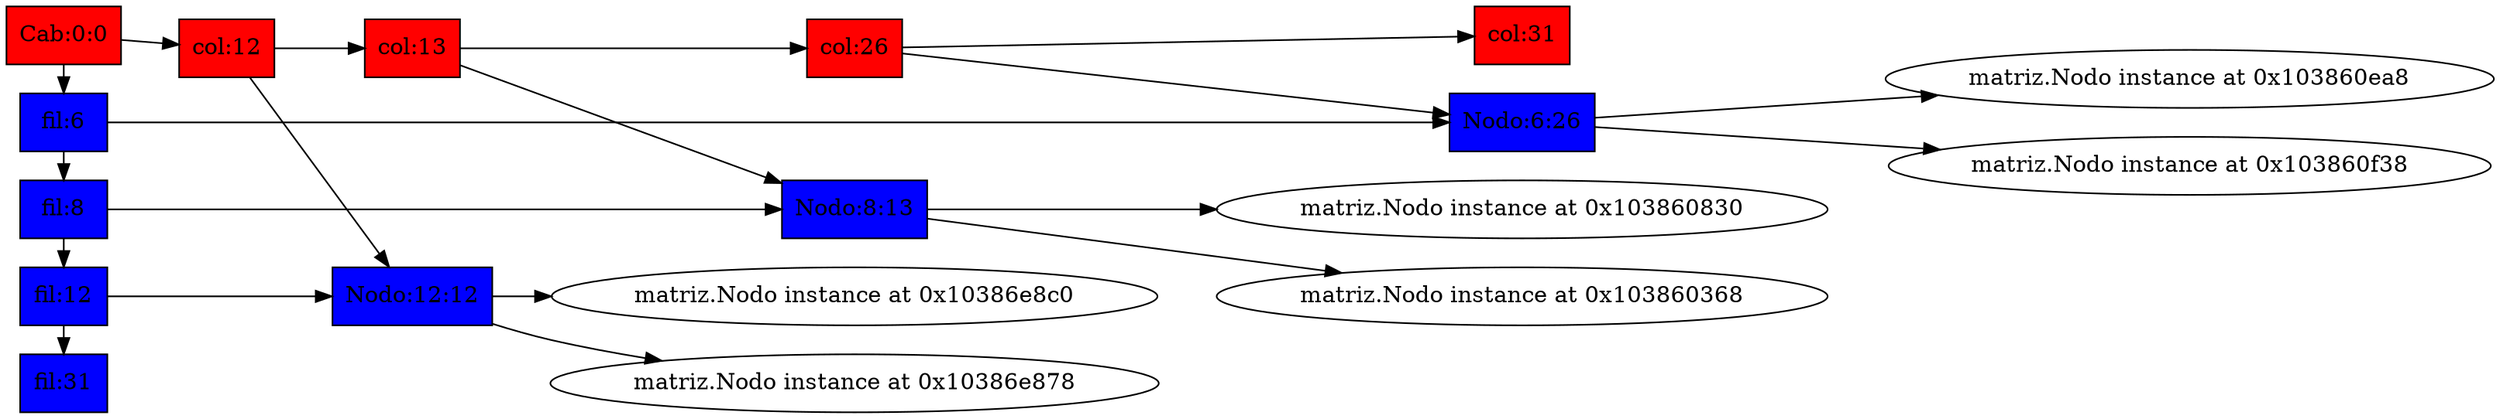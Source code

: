 digraph g{
rankdir=LR
<matriz.Nodo instance at 0x103857908>[label =<Cab:0:0> shape =box, style=filled, fillcolor=red] 
<matriz.Nodo instance at 0x10386e758>[label =<col:12> shape =box, style=filled, fillcolor=red] 
<matriz.Nodo instance at 0x1038603f8>[label =<col:13> shape =box, style=filled, fillcolor=red] 
<matriz.Nodo instance at 0x103860dd0>[label =<col:26> shape =box, style=filled, fillcolor=red] 
<matriz.Nodo instance at 0x1038578c0>[label =<col:31> shape =box, style=filled, fillcolor=red] 
<matriz.Nodo instance at 0x103857908>-><matriz.Nodo instance at 0x10386e758><matriz.Nodo instance at 0x10386e758>-><matriz.Nodo instance at 0x1038603f8><matriz.Nodo instance at 0x1038603f8>-><matriz.Nodo instance at 0x103860dd0><matriz.Nodo instance at 0x103860dd0>-><matriz.Nodo instance at 0x1038578c0><matriz.Nodo instance at 0x1038608c0>[label = <fil:6> shape =box, style=filled, fillcolor=blue] 
<matriz.Nodo instance at 0x103860680>[label = <fil:8> shape =box, style=filled, fillcolor=blue] 
<matriz.Nodo instance at 0x10386e830>[label = <fil:12> shape =box, style=filled, fillcolor=blue] 
<matriz.Nodo instance at 0x103857878>[label = <fil:31> shape =box, style=filled, fillcolor=blue] 
<matriz.Nodo instance at 0x103857908>-><matriz.Nodo instance at 0x1038608c0><matriz.Nodo instance at 0x1038608c0>-><matriz.Nodo instance at 0x103860680><matriz.Nodo instance at 0x103860680>-><matriz.Nodo instance at 0x10386e830><matriz.Nodo instance at 0x10386e830>-><matriz.Nodo instance at 0x103857878>subgraph{
rank = same;<matriz.Nodo instance at 0x103857908>;<matriz.Nodo instance at 0x103860680><matriz.Nodo instance at 0x1038608c0>;<matriz.Nodo instance at 0x103860680><matriz.Nodo instance at 0x103860680>;<matriz.Nodo instance at 0x10386e830><matriz.Nodo instance at 0x10386e830>;<matriz.Nodo instance at 0x103857878>}
<matriz.Nodo instance at 0x1038608c0>-><matriz.Nodo instance at 0x103860c20>
<matriz.Nodo instance at 0x103860c20>[label = <Nodo:6:26> shape =box, style=filled, fillcolor=blue] 
<matriz.Nodo instance at 0x103860680>-><matriz.Nodo instance at 0x103860290>
<matriz.Nodo instance at 0x103860290>[label = <Nodo:8:13> shape =box, style=filled, fillcolor=blue] 
<matriz.Nodo instance at 0x10386e830>-><matriz.Nodo instance at 0x10386e5a8>
<matriz.Nodo instance at 0x10386e5a8>[label = <Nodo:12:12> shape =box, style=filled, fillcolor=blue] 
<matriz.Nodo instance at 0x103860c20>-><matriz.Nodo instance at 0x103860ea8>
<matriz.Nodo instance at 0x103860290>-><matriz.Nodo instance at 0x103860830>
<matriz.Nodo instance at 0x10386e5a8>-><matriz.Nodo instance at 0x10386e878>
<matriz.Nodo instance at 0x10386e758>-><matriz.Nodo instance at 0x10386e5a8>
<matriz.Nodo instance at 0x10386e5a8>-><matriz.Nodo instance at 0x10386e8c0>
<matriz.Nodo instance at 0x1038603f8>-><matriz.Nodo instance at 0x103860290>
<matriz.Nodo instance at 0x103860290>-><matriz.Nodo instance at 0x103860368>
<matriz.Nodo instance at 0x103860dd0>-><matriz.Nodo instance at 0x103860c20>
<matriz.Nodo instance at 0x103860c20>-><matriz.Nodo instance at 0x103860f38>
}
